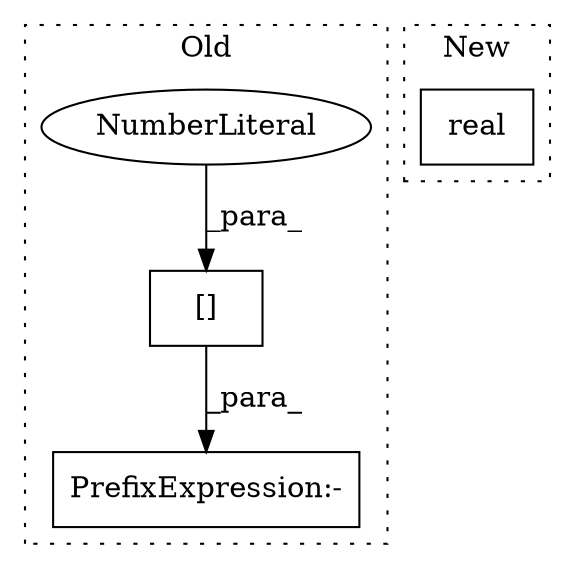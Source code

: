 digraph G {
subgraph cluster0 {
1 [label="[]" a="2" s="2335,2338" l="2,1" shape="box"];
3 [label="NumberLiteral" a="34" s="2337" l="1" shape="ellipse"];
4 [label="PrefixExpression:-" a="38" s="2334" l="1" shape="box"];
label = "Old";
style="dotted";
}
subgraph cluster1 {
2 [label="real" a="32" s="2375,2381" l="5,1" shape="box"];
label = "New";
style="dotted";
}
1 -> 4 [label="_para_"];
3 -> 1 [label="_para_"];
}